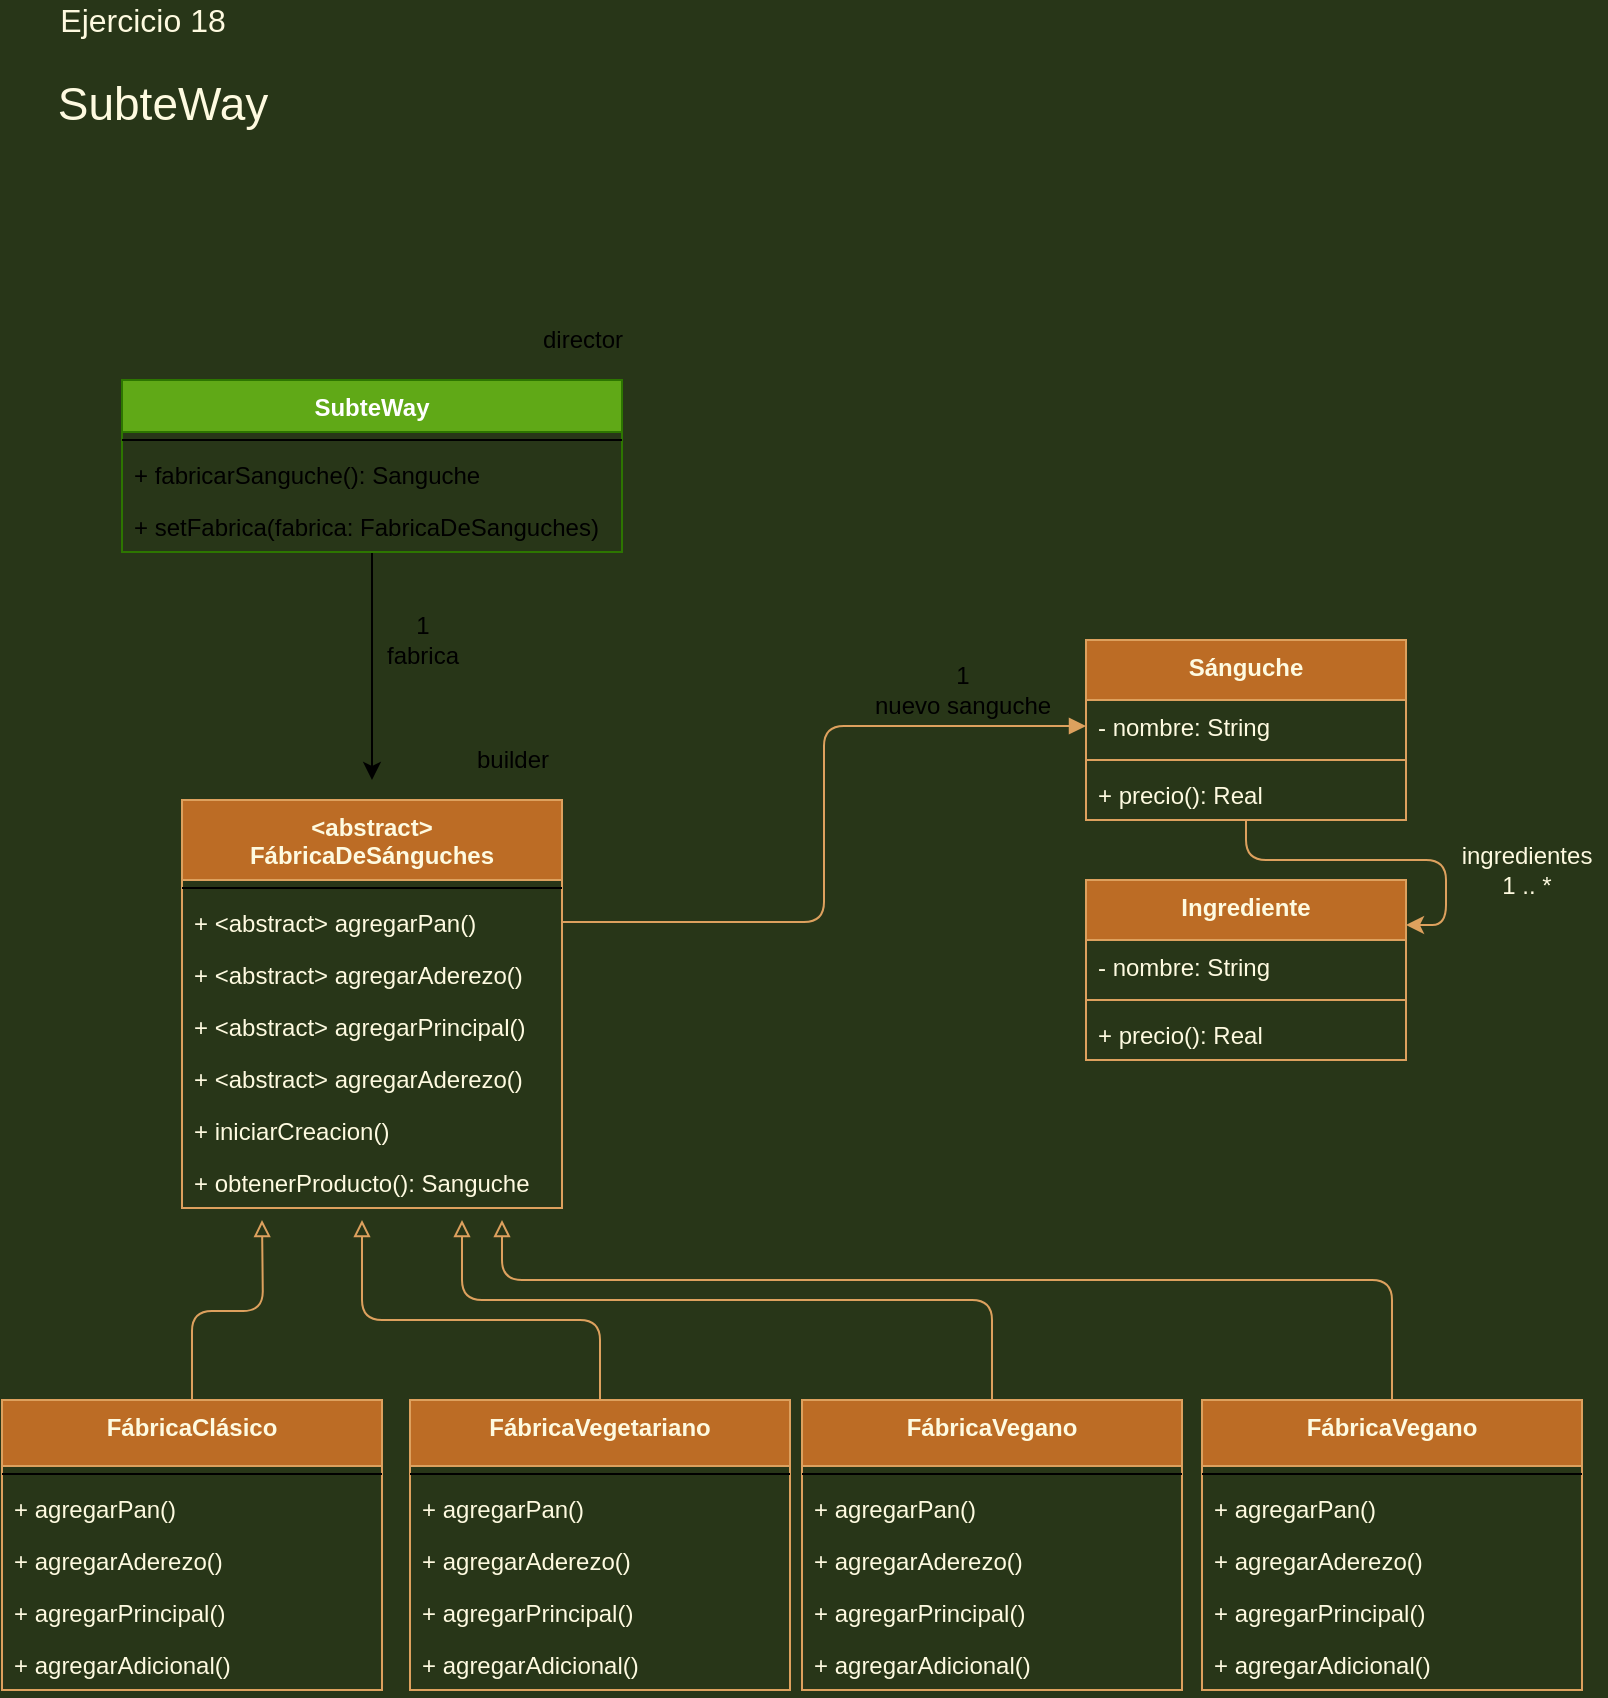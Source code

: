 <mxfile version="19.0.2" type="device"><diagram id="43oycCYfJhznn32drBB6" name="Página-1"><mxGraphModel dx="1422" dy="873" grid="1" gridSize="10" guides="1" tooltips="1" connect="1" arrows="1" fold="1" page="1" pageScale="1" pageWidth="827" pageHeight="1169" background="#283618" math="0" shadow="0"><root><mxCell id="0"/><mxCell id="1" parent="0"/><mxCell id="vbuDmV8-6WBJYOGUjcFi-6" value="Ejercicio 18" style="text;html=1;align=center;verticalAlign=middle;resizable=0;points=[];autosize=1;strokeColor=none;fillColor=none;fontSize=16;fontColor=#FEFAE0;" parent="1" vertex="1"><mxGeometry x="40" y="40" width="100" height="20" as="geometry"/></mxCell><mxCell id="vbuDmV8-6WBJYOGUjcFi-7" value="SubteWay" style="text;html=1;align=center;verticalAlign=middle;resizable=0;points=[];autosize=1;strokeColor=none;fillColor=none;fontSize=23;fontColor=#FEFAE0;" parent="1" vertex="1"><mxGeometry x="40" y="77" width="120" height="30" as="geometry"/></mxCell><mxCell id="vbuDmV8-6WBJYOGUjcFi-8" value="Ingrediente" style="swimlane;fontStyle=1;align=center;verticalAlign=top;childLayout=stackLayout;horizontal=1;startSize=30;horizontalStack=0;resizeParent=1;resizeParentMax=0;resizeLast=0;collapsible=1;marginBottom=0;fillColor=#BC6C25;strokeColor=#DDA15E;fontColor=#FEFAE0;" parent="1" vertex="1"><mxGeometry x="562" y="480" width="160" height="90" as="geometry"/></mxCell><mxCell id="vbuDmV8-6WBJYOGUjcFi-9" value="- nombre: String" style="text;strokeColor=none;fillColor=none;align=left;verticalAlign=top;spacingLeft=4;spacingRight=4;overflow=hidden;rotatable=0;points=[[0,0.5],[1,0.5]];portConstraint=eastwest;fontColor=#FEFAE0;" parent="vbuDmV8-6WBJYOGUjcFi-8" vertex="1"><mxGeometry y="30" width="160" height="26" as="geometry"/></mxCell><mxCell id="vbuDmV8-6WBJYOGUjcFi-10" value="" style="line;strokeWidth=1;fillColor=none;align=left;verticalAlign=middle;spacingTop=-1;spacingLeft=3;spacingRight=3;rotatable=0;labelPosition=right;points=[];portConstraint=eastwest;labelBackgroundColor=#283618;strokeColor=#DDA15E;fontColor=#FEFAE0;" parent="vbuDmV8-6WBJYOGUjcFi-8" vertex="1"><mxGeometry y="56" width="160" height="8" as="geometry"/></mxCell><mxCell id="vbuDmV8-6WBJYOGUjcFi-11" value="+ precio(): Real" style="text;strokeColor=none;fillColor=none;align=left;verticalAlign=top;spacingLeft=4;spacingRight=4;overflow=hidden;rotatable=0;points=[[0,0.5],[1,0.5]];portConstraint=eastwest;fontColor=#FEFAE0;" parent="vbuDmV8-6WBJYOGUjcFi-8" vertex="1"><mxGeometry y="64" width="160" height="26" as="geometry"/></mxCell><mxCell id="vbuDmV8-6WBJYOGUjcFi-16" style="edgeStyle=orthogonalEdgeStyle;curved=0;rounded=1;sketch=0;orthogonalLoop=1;jettySize=auto;html=1;entryX=1;entryY=0.25;entryDx=0;entryDy=0;fontColor=#FEFAE0;strokeColor=#DDA15E;fillColor=#BC6C25;" parent="1" source="vbuDmV8-6WBJYOGUjcFi-12" target="vbuDmV8-6WBJYOGUjcFi-8" edge="1"><mxGeometry relative="1" as="geometry"/></mxCell><mxCell id="vbuDmV8-6WBJYOGUjcFi-12" value="Sánguche" style="swimlane;fontStyle=1;align=center;verticalAlign=top;childLayout=stackLayout;horizontal=1;startSize=30;horizontalStack=0;resizeParent=1;resizeParentMax=0;resizeLast=0;collapsible=1;marginBottom=0;fillColor=#BC6C25;strokeColor=#DDA15E;fontColor=#FEFAE0;" parent="1" vertex="1"><mxGeometry x="562" y="360" width="160" height="90" as="geometry"/></mxCell><mxCell id="vbuDmV8-6WBJYOGUjcFi-13" value="- nombre: String" style="text;strokeColor=none;fillColor=none;align=left;verticalAlign=top;spacingLeft=4;spacingRight=4;overflow=hidden;rotatable=0;points=[[0,0.5],[1,0.5]];portConstraint=eastwest;fontColor=#FEFAE0;" parent="vbuDmV8-6WBJYOGUjcFi-12" vertex="1"><mxGeometry y="30" width="160" height="26" as="geometry"/></mxCell><mxCell id="vbuDmV8-6WBJYOGUjcFi-14" value="" style="line;strokeWidth=1;fillColor=none;align=left;verticalAlign=middle;spacingTop=-1;spacingLeft=3;spacingRight=3;rotatable=0;labelPosition=right;points=[];portConstraint=eastwest;labelBackgroundColor=#283618;strokeColor=#DDA15E;fontColor=#FEFAE0;" parent="vbuDmV8-6WBJYOGUjcFi-12" vertex="1"><mxGeometry y="56" width="160" height="8" as="geometry"/></mxCell><mxCell id="vbuDmV8-6WBJYOGUjcFi-15" value="+ precio(): Real" style="text;strokeColor=none;fillColor=none;align=left;verticalAlign=top;spacingLeft=4;spacingRight=4;overflow=hidden;rotatable=0;points=[[0,0.5],[1,0.5]];portConstraint=eastwest;fontColor=#FEFAE0;" parent="vbuDmV8-6WBJYOGUjcFi-12" vertex="1"><mxGeometry y="64" width="160" height="26" as="geometry"/></mxCell><mxCell id="vbuDmV8-6WBJYOGUjcFi-17" value="ingredientes&lt;br&gt;1 .. *" style="text;html=1;align=center;verticalAlign=middle;resizable=0;points=[];autosize=1;strokeColor=none;fillColor=none;fontColor=#FEFAE0;" parent="1" vertex="1"><mxGeometry x="742" y="460" width="80" height="30" as="geometry"/></mxCell><mxCell id="vbuDmV8-6WBJYOGUjcFi-25" value="&lt;abstract&gt;&#10;FábricaDeSánguches" style="swimlane;fontStyle=1;align=center;verticalAlign=top;childLayout=stackLayout;horizontal=1;startSize=40;horizontalStack=0;resizeParent=1;resizeParentMax=0;resizeLast=0;collapsible=1;marginBottom=0;rounded=0;sketch=0;fontColor=#FEFAE0;strokeColor=#DDA15E;fillColor=#BC6C25;" parent="1" vertex="1"><mxGeometry x="110" y="440" width="190" height="204" as="geometry"/></mxCell><mxCell id="vbuDmV8-6WBJYOGUjcFi-27" value="" style="line;strokeWidth=1;fillColor=none;align=left;verticalAlign=middle;spacingTop=-1;spacingLeft=3;spacingRight=3;rotatable=0;labelPosition=right;points=[];portConstraint=eastwest;rounded=0;sketch=0;fontColor=#FEFAE0;" parent="vbuDmV8-6WBJYOGUjcFi-25" vertex="1"><mxGeometry y="40" width="190" height="8" as="geometry"/></mxCell><mxCell id="vbuDmV8-6WBJYOGUjcFi-30" value="+ &lt;abstract&gt; agregarPan()" style="text;strokeColor=none;fillColor=none;align=left;verticalAlign=top;spacingLeft=4;spacingRight=4;overflow=hidden;rotatable=0;points=[[0,0.5],[1,0.5]];portConstraint=eastwest;rounded=0;sketch=0;fontColor=#FEFAE0;" parent="vbuDmV8-6WBJYOGUjcFi-25" vertex="1"><mxGeometry y="48" width="190" height="26" as="geometry"/></mxCell><mxCell id="vbuDmV8-6WBJYOGUjcFi-32" value="+ &lt;abstract&gt; agregarAderezo()" style="text;strokeColor=none;fillColor=none;align=left;verticalAlign=top;spacingLeft=4;spacingRight=4;overflow=hidden;rotatable=0;points=[[0,0.5],[1,0.5]];portConstraint=eastwest;rounded=0;sketch=0;fontColor=#FEFAE0;" parent="vbuDmV8-6WBJYOGUjcFi-25" vertex="1"><mxGeometry y="74" width="190" height="26" as="geometry"/></mxCell><mxCell id="vbuDmV8-6WBJYOGUjcFi-31" value="+ &lt;abstract&gt; agregarPrincipal()" style="text;strokeColor=none;fillColor=none;align=left;verticalAlign=top;spacingLeft=4;spacingRight=4;overflow=hidden;rotatable=0;points=[[0,0.5],[1,0.5]];portConstraint=eastwest;rounded=0;sketch=0;fontColor=#FEFAE0;" parent="vbuDmV8-6WBJYOGUjcFi-25" vertex="1"><mxGeometry y="100" width="190" height="26" as="geometry"/></mxCell><mxCell id="G8FxBDVExAkB0f_nFgev-7" value="+ &lt;abstract&gt; agregarAderezo()" style="text;strokeColor=none;fillColor=none;align=left;verticalAlign=top;spacingLeft=4;spacingRight=4;overflow=hidden;rotatable=0;points=[[0,0.5],[1,0.5]];portConstraint=eastwest;rounded=0;sketch=0;fontColor=#FEFAE0;" vertex="1" parent="vbuDmV8-6WBJYOGUjcFi-25"><mxGeometry y="126" width="190" height="26" as="geometry"/></mxCell><mxCell id="vbuDmV8-6WBJYOGUjcFi-33" value="+ iniciarCreacion()" style="text;strokeColor=none;fillColor=none;align=left;verticalAlign=top;spacingLeft=4;spacingRight=4;overflow=hidden;rotatable=0;points=[[0,0.5],[1,0.5]];portConstraint=eastwest;rounded=0;sketch=0;fontColor=#FEFAE0;" parent="vbuDmV8-6WBJYOGUjcFi-25" vertex="1"><mxGeometry y="152" width="190" height="26" as="geometry"/></mxCell><mxCell id="G8FxBDVExAkB0f_nFgev-8" value="+ obtenerProducto(): Sanguche" style="text;strokeColor=none;fillColor=none;align=left;verticalAlign=top;spacingLeft=4;spacingRight=4;overflow=hidden;rotatable=0;points=[[0,0.5],[1,0.5]];portConstraint=eastwest;rounded=0;sketch=0;fontColor=#FEFAE0;" vertex="1" parent="vbuDmV8-6WBJYOGUjcFi-25"><mxGeometry y="178" width="190" height="26" as="geometry"/></mxCell><mxCell id="vbuDmV8-6WBJYOGUjcFi-46" style="edgeStyle=orthogonalEdgeStyle;curved=0;rounded=1;sketch=0;orthogonalLoop=1;jettySize=auto;html=1;fontColor=#FEFAE0;strokeColor=#DDA15E;fillColor=#BC6C25;endArrow=block;endFill=0;" parent="1" source="vbuDmV8-6WBJYOGUjcFi-39" edge="1"><mxGeometry relative="1" as="geometry"><mxPoint x="150" y="650.0" as="targetPoint"/></mxGeometry></mxCell><mxCell id="vbuDmV8-6WBJYOGUjcFi-39" value="FábricaClásico" style="swimlane;fontStyle=1;align=center;verticalAlign=top;childLayout=stackLayout;horizontal=1;startSize=33;horizontalStack=0;resizeParent=1;resizeParentMax=0;resizeLast=0;collapsible=1;marginBottom=0;rounded=0;sketch=0;fontColor=#FEFAE0;strokeColor=#DDA15E;fillColor=#BC6C25;" parent="1" vertex="1"><mxGeometry x="20" y="740" width="190" height="145" as="geometry"/></mxCell><mxCell id="vbuDmV8-6WBJYOGUjcFi-40" value="" style="line;strokeWidth=1;fillColor=none;align=left;verticalAlign=middle;spacingTop=-1;spacingLeft=3;spacingRight=3;rotatable=0;labelPosition=right;points=[];portConstraint=eastwest;rounded=0;sketch=0;fontColor=#FEFAE0;" parent="vbuDmV8-6WBJYOGUjcFi-39" vertex="1"><mxGeometry y="33" width="190" height="8" as="geometry"/></mxCell><mxCell id="vbuDmV8-6WBJYOGUjcFi-42" value="+ agregarPan()" style="text;strokeColor=none;fillColor=none;align=left;verticalAlign=top;spacingLeft=4;spacingRight=4;overflow=hidden;rotatable=0;points=[[0,0.5],[1,0.5]];portConstraint=eastwest;rounded=0;sketch=0;fontColor=#FEFAE0;" parent="vbuDmV8-6WBJYOGUjcFi-39" vertex="1"><mxGeometry y="41" width="190" height="26" as="geometry"/></mxCell><mxCell id="vbuDmV8-6WBJYOGUjcFi-43" value="+ agregarAderezo()" style="text;strokeColor=none;fillColor=none;align=left;verticalAlign=top;spacingLeft=4;spacingRight=4;overflow=hidden;rotatable=0;points=[[0,0.5],[1,0.5]];portConstraint=eastwest;rounded=0;sketch=0;fontColor=#FEFAE0;" parent="vbuDmV8-6WBJYOGUjcFi-39" vertex="1"><mxGeometry y="67" width="190" height="26" as="geometry"/></mxCell><mxCell id="vbuDmV8-6WBJYOGUjcFi-44" value="+ agregarPrincipal()" style="text;strokeColor=none;fillColor=none;align=left;verticalAlign=top;spacingLeft=4;spacingRight=4;overflow=hidden;rotatable=0;points=[[0,0.5],[1,0.5]];portConstraint=eastwest;rounded=0;sketch=0;fontColor=#FEFAE0;" parent="vbuDmV8-6WBJYOGUjcFi-39" vertex="1"><mxGeometry y="93" width="190" height="26" as="geometry"/></mxCell><mxCell id="vbuDmV8-6WBJYOGUjcFi-45" value="+ agregarAdicional()" style="text;strokeColor=none;fillColor=none;align=left;verticalAlign=top;spacingLeft=4;spacingRight=4;overflow=hidden;rotatable=0;points=[[0,0.5],[1,0.5]];portConstraint=eastwest;rounded=0;sketch=0;fontColor=#FEFAE0;" parent="vbuDmV8-6WBJYOGUjcFi-39" vertex="1"><mxGeometry y="119" width="190" height="26" as="geometry"/></mxCell><mxCell id="vbuDmV8-6WBJYOGUjcFi-54" style="edgeStyle=orthogonalEdgeStyle;curved=0;rounded=1;sketch=0;orthogonalLoop=1;jettySize=auto;html=1;fontColor=#FEFAE0;endArrow=block;endFill=0;strokeColor=#DDA15E;fillColor=#BC6C25;" parent="1" source="vbuDmV8-6WBJYOGUjcFi-47" edge="1"><mxGeometry relative="1" as="geometry"><mxPoint x="200" y="650.0" as="targetPoint"/><Array as="points"><mxPoint x="319" y="700"/><mxPoint x="200" y="700"/></Array></mxGeometry></mxCell><mxCell id="vbuDmV8-6WBJYOGUjcFi-47" value="FábricaVegetariano" style="swimlane;fontStyle=1;align=center;verticalAlign=top;childLayout=stackLayout;horizontal=1;startSize=33;horizontalStack=0;resizeParent=1;resizeParentMax=0;resizeLast=0;collapsible=1;marginBottom=0;rounded=0;sketch=0;fontColor=#FEFAE0;strokeColor=#DDA15E;fillColor=#BC6C25;" parent="1" vertex="1"><mxGeometry x="224" y="740" width="190" height="145" as="geometry"/></mxCell><mxCell id="vbuDmV8-6WBJYOGUjcFi-48" value="" style="line;strokeWidth=1;fillColor=none;align=left;verticalAlign=middle;spacingTop=-1;spacingLeft=3;spacingRight=3;rotatable=0;labelPosition=right;points=[];portConstraint=eastwest;rounded=0;sketch=0;fontColor=#FEFAE0;" parent="vbuDmV8-6WBJYOGUjcFi-47" vertex="1"><mxGeometry y="33" width="190" height="8" as="geometry"/></mxCell><mxCell id="vbuDmV8-6WBJYOGUjcFi-50" value="+ agregarPan()" style="text;strokeColor=none;fillColor=none;align=left;verticalAlign=top;spacingLeft=4;spacingRight=4;overflow=hidden;rotatable=0;points=[[0,0.5],[1,0.5]];portConstraint=eastwest;rounded=0;sketch=0;fontColor=#FEFAE0;" parent="vbuDmV8-6WBJYOGUjcFi-47" vertex="1"><mxGeometry y="41" width="190" height="26" as="geometry"/></mxCell><mxCell id="vbuDmV8-6WBJYOGUjcFi-51" value="+ agregarAderezo()" style="text;strokeColor=none;fillColor=none;align=left;verticalAlign=top;spacingLeft=4;spacingRight=4;overflow=hidden;rotatable=0;points=[[0,0.5],[1,0.5]];portConstraint=eastwest;rounded=0;sketch=0;fontColor=#FEFAE0;" parent="vbuDmV8-6WBJYOGUjcFi-47" vertex="1"><mxGeometry y="67" width="190" height="26" as="geometry"/></mxCell><mxCell id="vbuDmV8-6WBJYOGUjcFi-52" value="+ agregarPrincipal()" style="text;strokeColor=none;fillColor=none;align=left;verticalAlign=top;spacingLeft=4;spacingRight=4;overflow=hidden;rotatable=0;points=[[0,0.5],[1,0.5]];portConstraint=eastwest;rounded=0;sketch=0;fontColor=#FEFAE0;" parent="vbuDmV8-6WBJYOGUjcFi-47" vertex="1"><mxGeometry y="93" width="190" height="26" as="geometry"/></mxCell><mxCell id="vbuDmV8-6WBJYOGUjcFi-53" value="+ agregarAdicional()" style="text;strokeColor=none;fillColor=none;align=left;verticalAlign=top;spacingLeft=4;spacingRight=4;overflow=hidden;rotatable=0;points=[[0,0.5],[1,0.5]];portConstraint=eastwest;rounded=0;sketch=0;fontColor=#FEFAE0;" parent="vbuDmV8-6WBJYOGUjcFi-47" vertex="1"><mxGeometry y="119" width="190" height="26" as="geometry"/></mxCell><mxCell id="vbuDmV8-6WBJYOGUjcFi-70" style="edgeStyle=orthogonalEdgeStyle;curved=0;rounded=1;sketch=0;orthogonalLoop=1;jettySize=auto;html=1;fontColor=#FEFAE0;endArrow=block;endFill=0;strokeColor=#DDA15E;fillColor=#BC6C25;" parent="1" source="vbuDmV8-6WBJYOGUjcFi-55" edge="1"><mxGeometry relative="1" as="geometry"><mxPoint x="250" y="650.0" as="targetPoint"/><Array as="points"><mxPoint x="515" y="690"/><mxPoint x="250" y="690"/></Array></mxGeometry></mxCell><mxCell id="vbuDmV8-6WBJYOGUjcFi-55" value="FábricaVegano" style="swimlane;fontStyle=1;align=center;verticalAlign=top;childLayout=stackLayout;horizontal=1;startSize=33;horizontalStack=0;resizeParent=1;resizeParentMax=0;resizeLast=0;collapsible=1;marginBottom=0;rounded=0;sketch=0;fontColor=#FEFAE0;strokeColor=#DDA15E;fillColor=#BC6C25;" parent="1" vertex="1"><mxGeometry x="420" y="740" width="190" height="145" as="geometry"/></mxCell><mxCell id="vbuDmV8-6WBJYOGUjcFi-56" value="" style="line;strokeWidth=1;fillColor=none;align=left;verticalAlign=middle;spacingTop=-1;spacingLeft=3;spacingRight=3;rotatable=0;labelPosition=right;points=[];portConstraint=eastwest;rounded=0;sketch=0;fontColor=#FEFAE0;" parent="vbuDmV8-6WBJYOGUjcFi-55" vertex="1"><mxGeometry y="33" width="190" height="8" as="geometry"/></mxCell><mxCell id="vbuDmV8-6WBJYOGUjcFi-58" value="+ agregarPan()" style="text;strokeColor=none;fillColor=none;align=left;verticalAlign=top;spacingLeft=4;spacingRight=4;overflow=hidden;rotatable=0;points=[[0,0.5],[1,0.5]];portConstraint=eastwest;rounded=0;sketch=0;fontColor=#FEFAE0;" parent="vbuDmV8-6WBJYOGUjcFi-55" vertex="1"><mxGeometry y="41" width="190" height="26" as="geometry"/></mxCell><mxCell id="vbuDmV8-6WBJYOGUjcFi-59" value="+ agregarAderezo()" style="text;strokeColor=none;fillColor=none;align=left;verticalAlign=top;spacingLeft=4;spacingRight=4;overflow=hidden;rotatable=0;points=[[0,0.5],[1,0.5]];portConstraint=eastwest;rounded=0;sketch=0;fontColor=#FEFAE0;" parent="vbuDmV8-6WBJYOGUjcFi-55" vertex="1"><mxGeometry y="67" width="190" height="26" as="geometry"/></mxCell><mxCell id="vbuDmV8-6WBJYOGUjcFi-60" value="+ agregarPrincipal()" style="text;strokeColor=none;fillColor=none;align=left;verticalAlign=top;spacingLeft=4;spacingRight=4;overflow=hidden;rotatable=0;points=[[0,0.5],[1,0.5]];portConstraint=eastwest;rounded=0;sketch=0;fontColor=#FEFAE0;" parent="vbuDmV8-6WBJYOGUjcFi-55" vertex="1"><mxGeometry y="93" width="190" height="26" as="geometry"/></mxCell><mxCell id="vbuDmV8-6WBJYOGUjcFi-61" value="+ agregarAdicional()" style="text;strokeColor=none;fillColor=none;align=left;verticalAlign=top;spacingLeft=4;spacingRight=4;overflow=hidden;rotatable=0;points=[[0,0.5],[1,0.5]];portConstraint=eastwest;rounded=0;sketch=0;fontColor=#FEFAE0;" parent="vbuDmV8-6WBJYOGUjcFi-55" vertex="1"><mxGeometry y="119" width="190" height="26" as="geometry"/></mxCell><mxCell id="vbuDmV8-6WBJYOGUjcFi-69" style="edgeStyle=orthogonalEdgeStyle;curved=0;rounded=1;sketch=0;orthogonalLoop=1;jettySize=auto;html=1;fontColor=#FEFAE0;endArrow=block;endFill=0;strokeColor=#DDA15E;fillColor=#BC6C25;" parent="1" source="vbuDmV8-6WBJYOGUjcFi-62" edge="1"><mxGeometry relative="1" as="geometry"><mxPoint x="270" y="650.0" as="targetPoint"/><Array as="points"><mxPoint x="715" y="680"/><mxPoint x="270" y="680"/></Array></mxGeometry></mxCell><mxCell id="vbuDmV8-6WBJYOGUjcFi-62" value="FábricaVegano" style="swimlane;fontStyle=1;align=center;verticalAlign=top;childLayout=stackLayout;horizontal=1;startSize=33;horizontalStack=0;resizeParent=1;resizeParentMax=0;resizeLast=0;collapsible=1;marginBottom=0;rounded=0;sketch=0;fontColor=#FEFAE0;strokeColor=#DDA15E;fillColor=#BC6C25;" parent="1" vertex="1"><mxGeometry x="620" y="740" width="190" height="145" as="geometry"/></mxCell><mxCell id="vbuDmV8-6WBJYOGUjcFi-63" value="" style="line;strokeWidth=1;fillColor=none;align=left;verticalAlign=middle;spacingTop=-1;spacingLeft=3;spacingRight=3;rotatable=0;labelPosition=right;points=[];portConstraint=eastwest;rounded=0;sketch=0;fontColor=#FEFAE0;" parent="vbuDmV8-6WBJYOGUjcFi-62" vertex="1"><mxGeometry y="33" width="190" height="8" as="geometry"/></mxCell><mxCell id="vbuDmV8-6WBJYOGUjcFi-65" value="+ agregarPan()" style="text;strokeColor=none;fillColor=none;align=left;verticalAlign=top;spacingLeft=4;spacingRight=4;overflow=hidden;rotatable=0;points=[[0,0.5],[1,0.5]];portConstraint=eastwest;rounded=0;sketch=0;fontColor=#FEFAE0;" parent="vbuDmV8-6WBJYOGUjcFi-62" vertex="1"><mxGeometry y="41" width="190" height="26" as="geometry"/></mxCell><mxCell id="vbuDmV8-6WBJYOGUjcFi-66" value="+ agregarAderezo()" style="text;strokeColor=none;fillColor=none;align=left;verticalAlign=top;spacingLeft=4;spacingRight=4;overflow=hidden;rotatable=0;points=[[0,0.5],[1,0.5]];portConstraint=eastwest;rounded=0;sketch=0;fontColor=#FEFAE0;" parent="vbuDmV8-6WBJYOGUjcFi-62" vertex="1"><mxGeometry y="67" width="190" height="26" as="geometry"/></mxCell><mxCell id="vbuDmV8-6WBJYOGUjcFi-67" value="+ agregarPrincipal()" style="text;strokeColor=none;fillColor=none;align=left;verticalAlign=top;spacingLeft=4;spacingRight=4;overflow=hidden;rotatable=0;points=[[0,0.5],[1,0.5]];portConstraint=eastwest;rounded=0;sketch=0;fontColor=#FEFAE0;" parent="vbuDmV8-6WBJYOGUjcFi-62" vertex="1"><mxGeometry y="93" width="190" height="26" as="geometry"/></mxCell><mxCell id="vbuDmV8-6WBJYOGUjcFi-68" value="+ agregarAdicional()" style="text;strokeColor=none;fillColor=none;align=left;verticalAlign=top;spacingLeft=4;spacingRight=4;overflow=hidden;rotatable=0;points=[[0,0.5],[1,0.5]];portConstraint=eastwest;rounded=0;sketch=0;fontColor=#FEFAE0;" parent="vbuDmV8-6WBJYOGUjcFi-62" vertex="1"><mxGeometry y="119" width="190" height="26" as="geometry"/></mxCell><mxCell id="vbuDmV8-6WBJYOGUjcFi-71" style="edgeStyle=orthogonalEdgeStyle;curved=0;rounded=1;sketch=0;orthogonalLoop=1;jettySize=auto;html=1;entryX=0;entryY=0.5;entryDx=0;entryDy=0;fontColor=#FEFAE0;endArrow=block;endFill=1;strokeColor=#DDA15E;fillColor=#BC6C25;" parent="1" source="vbuDmV8-6WBJYOGUjcFi-30" target="vbuDmV8-6WBJYOGUjcFi-13" edge="1"><mxGeometry relative="1" as="geometry"/></mxCell><mxCell id="G8FxBDVExAkB0f_nFgev-10" style="edgeStyle=orthogonalEdgeStyle;rounded=0;orthogonalLoop=1;jettySize=auto;html=1;" edge="1" parent="1" source="G8FxBDVExAkB0f_nFgev-1"><mxGeometry relative="1" as="geometry"><mxPoint x="205" y="430" as="targetPoint"/></mxGeometry></mxCell><mxCell id="G8FxBDVExAkB0f_nFgev-1" value="SubteWay" style="swimlane;fontStyle=1;align=center;verticalAlign=top;childLayout=stackLayout;horizontal=1;startSize=26;horizontalStack=0;resizeParent=1;resizeParentMax=0;resizeLast=0;collapsible=1;marginBottom=0;fillColor=#60a917;fontColor=#ffffff;strokeColor=#2D7600;" vertex="1" parent="1"><mxGeometry x="80" y="230" width="250" height="86" as="geometry"/></mxCell><mxCell id="G8FxBDVExAkB0f_nFgev-3" value="" style="line;strokeWidth=1;fillColor=none;align=left;verticalAlign=middle;spacingTop=-1;spacingLeft=3;spacingRight=3;rotatable=0;labelPosition=right;points=[];portConstraint=eastwest;" vertex="1" parent="G8FxBDVExAkB0f_nFgev-1"><mxGeometry y="26" width="250" height="8" as="geometry"/></mxCell><mxCell id="G8FxBDVExAkB0f_nFgev-4" value="+ fabricarSanguche(): Sanguche" style="text;strokeColor=none;fillColor=none;align=left;verticalAlign=top;spacingLeft=4;spacingRight=4;overflow=hidden;rotatable=0;points=[[0,0.5],[1,0.5]];portConstraint=eastwest;" vertex="1" parent="G8FxBDVExAkB0f_nFgev-1"><mxGeometry y="34" width="250" height="26" as="geometry"/></mxCell><mxCell id="G8FxBDVExAkB0f_nFgev-5" value="+ setFabrica(fabrica: FabricaDeSanguches)" style="text;strokeColor=none;fillColor=none;align=left;verticalAlign=top;spacingLeft=4;spacingRight=4;overflow=hidden;rotatable=0;points=[[0,0.5],[1,0.5]];portConstraint=eastwest;" vertex="1" parent="G8FxBDVExAkB0f_nFgev-1"><mxGeometry y="60" width="250" height="26" as="geometry"/></mxCell><mxCell id="G8FxBDVExAkB0f_nFgev-6" value="director" style="text;html=1;align=center;verticalAlign=middle;resizable=0;points=[];autosize=1;strokeColor=none;fillColor=none;" vertex="1" parent="1"><mxGeometry x="280" y="200" width="60" height="20" as="geometry"/></mxCell><mxCell id="G8FxBDVExAkB0f_nFgev-9" value="1&lt;br&gt;nuevo sanguche" style="text;html=1;align=center;verticalAlign=middle;resizable=0;points=[];autosize=1;strokeColor=none;fillColor=none;" vertex="1" parent="1"><mxGeometry x="450" y="370" width="100" height="30" as="geometry"/></mxCell><mxCell id="G8FxBDVExAkB0f_nFgev-11" value="1&lt;br&gt;fabrica" style="text;html=1;align=center;verticalAlign=middle;resizable=0;points=[];autosize=1;strokeColor=none;fillColor=none;" vertex="1" parent="1"><mxGeometry x="205" y="345" width="50" height="30" as="geometry"/></mxCell><mxCell id="G8FxBDVExAkB0f_nFgev-12" value="builder" style="text;html=1;align=center;verticalAlign=middle;resizable=0;points=[];autosize=1;strokeColor=none;fillColor=none;" vertex="1" parent="1"><mxGeometry x="250" y="410" width="50" height="20" as="geometry"/></mxCell></root></mxGraphModel></diagram></mxfile>